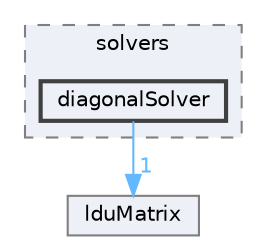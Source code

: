 digraph "src/OpenFOAM/matrices/lduMatrix/solvers/diagonalSolver"
{
 // LATEX_PDF_SIZE
  bgcolor="transparent";
  edge [fontname=Helvetica,fontsize=10,labelfontname=Helvetica,labelfontsize=10];
  node [fontname=Helvetica,fontsize=10,shape=box,height=0.2,width=0.4];
  compound=true
  subgraph clusterdir_f03e085f4fe95c9b32f7b904515484f9 {
    graph [ bgcolor="#edf0f7", pencolor="grey50", label="solvers", fontname=Helvetica,fontsize=10 style="filled,dashed", URL="dir_f03e085f4fe95c9b32f7b904515484f9.html",tooltip=""]
  dir_8926363f1489cc3df154fde808052730 [label="diagonalSolver", fillcolor="#edf0f7", color="grey25", style="filled,bold", URL="dir_8926363f1489cc3df154fde808052730.html",tooltip=""];
  }
  dir_1ce70feb2b06c30ebd4091245573b99e [label="lduMatrix", fillcolor="#edf0f7", color="grey50", style="filled", URL="dir_1ce70feb2b06c30ebd4091245573b99e.html",tooltip=""];
  dir_8926363f1489cc3df154fde808052730->dir_1ce70feb2b06c30ebd4091245573b99e [headlabel="1", labeldistance=1.5 headhref="dir_000907_002118.html" href="dir_000907_002118.html" color="steelblue1" fontcolor="steelblue1"];
}
